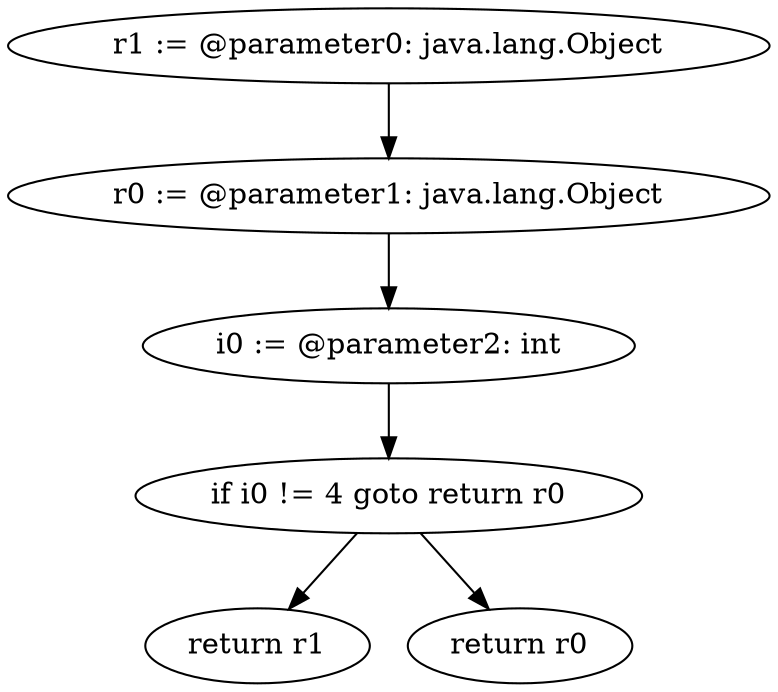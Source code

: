 digraph "unitGraph" {
    "r1 := @parameter0: java.lang.Object"
    "r0 := @parameter1: java.lang.Object"
    "i0 := @parameter2: int"
    "if i0 != 4 goto return r0"
    "return r1"
    "return r0"
    "r1 := @parameter0: java.lang.Object"->"r0 := @parameter1: java.lang.Object";
    "r0 := @parameter1: java.lang.Object"->"i0 := @parameter2: int";
    "i0 := @parameter2: int"->"if i0 != 4 goto return r0";
    "if i0 != 4 goto return r0"->"return r1";
    "if i0 != 4 goto return r0"->"return r0";
}

